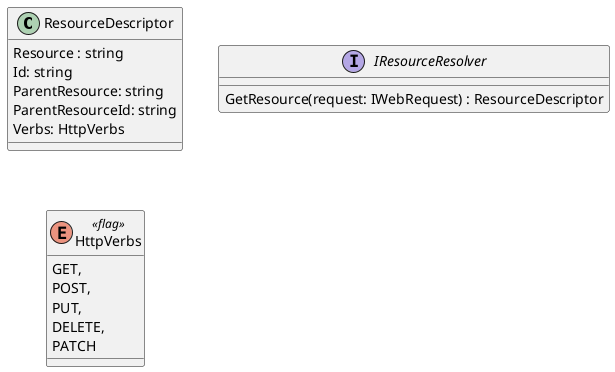 @startuml
class ResourceDescriptor {
    Resource : string
    Id: string
    ParentResource: string
    ParentResourceId: string
    Verbs: HttpVerbs
}

interface IResourceResolver {
    GetResource(request: IWebRequest) : ResourceDescriptor
}

enum HttpVerbs <<flag>>{
    GET,
    POST,
    PUT,
    DELETE,
    PATCH
}
@enduml